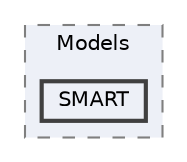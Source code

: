 digraph "Web/Modules/EleWise.ELMA.KPI.Web/Models/SMART"
{
 // LATEX_PDF_SIZE
  bgcolor="transparent";
  edge [fontname=Helvetica,fontsize=10,labelfontname=Helvetica,labelfontsize=10];
  node [fontname=Helvetica,fontsize=10,shape=box,height=0.2,width=0.4];
  compound=true
  subgraph clusterdir_f6b6688ac3dd9a2701372e5777fc6b3c {
    graph [ bgcolor="#edf0f7", pencolor="grey50", label="Models", fontname=Helvetica,fontsize=10 style="filled,dashed", URL="dir_f6b6688ac3dd9a2701372e5777fc6b3c.html",tooltip=""]
  dir_405312e91222d8f5480ae34ceedaedb3 [label="SMART", fillcolor="#edf0f7", color="grey25", style="filled,bold", URL="dir_405312e91222d8f5480ae34ceedaedb3.html",tooltip=""];
  }
}
